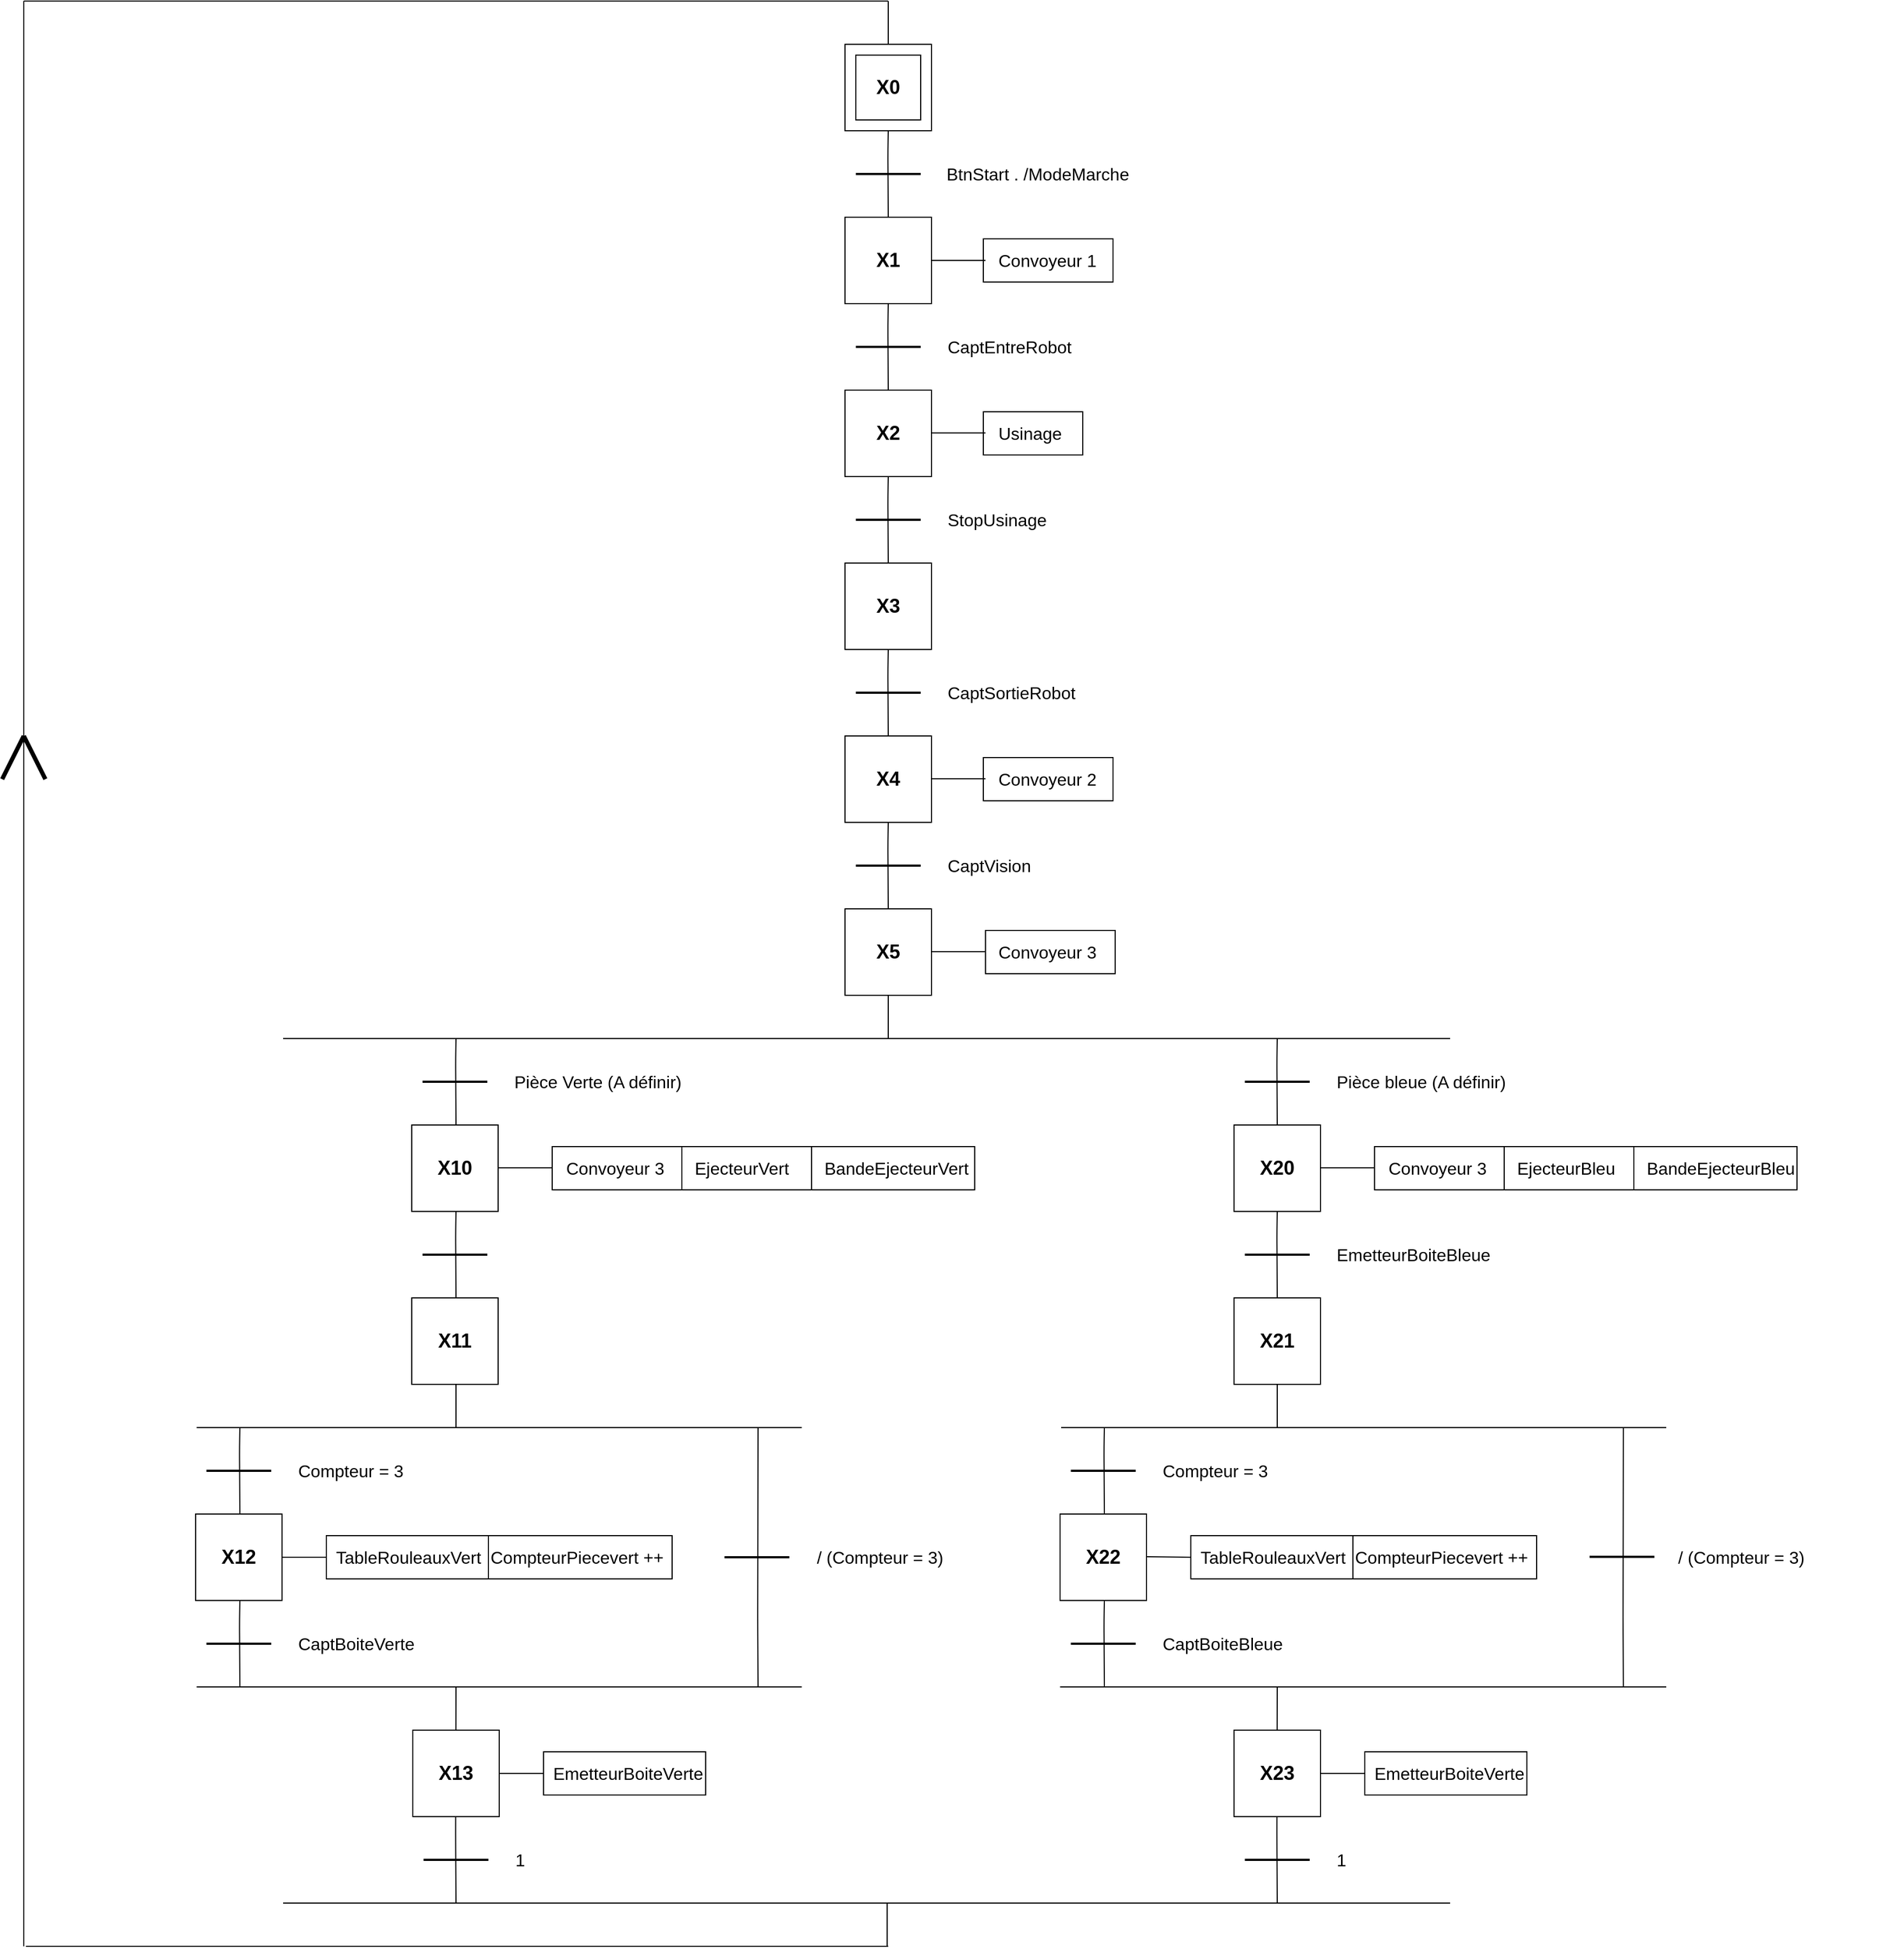 <mxfile version="12.9.10" type="github"><diagram id="VACi37imHskyundU5H1E" name="Page-1"><mxGraphModel dx="4287" dy="2996" grid="1" gridSize="10" guides="1" tooltips="1" connect="1" arrows="1" fold="1" page="1" pageScale="1" pageWidth="827" pageHeight="1169" math="0" shadow="0"><root><object label="" id="0"><mxCell/></object><mxCell id="1" parent="0"/><mxCell id="uFdm-P2WvE3M775zOYVF-7" value="" style="rounded=0;whiteSpace=wrap;html=1;fillColor=none;gradientColor=none;" parent="1" vertex="1"><mxGeometry x="49.0" y="-60" width="120" height="40" as="geometry"/></mxCell><mxCell id="pG-HJHoj7xEh51rD5Gyk-8" value="" style="group" parent="1" vertex="1" connectable="0"><mxGeometry x="320" y="-1080" width="80" height="80" as="geometry"/></mxCell><mxCell id="pG-HJHoj7xEh51rD5Gyk-7" value="" style="whiteSpace=wrap;html=1;aspect=fixed;" parent="pG-HJHoj7xEh51rD5Gyk-8" vertex="1"><mxGeometry width="80" height="80" as="geometry"/></mxCell><mxCell id="pG-HJHoj7xEh51rD5Gyk-1" value="" style="whiteSpace=wrap;html=1;aspect=fixed;" parent="pG-HJHoj7xEh51rD5Gyk-8" vertex="1"><mxGeometry x="10" y="10" width="60" height="60" as="geometry"/></mxCell><mxCell id="pG-HJHoj7xEh51rD5Gyk-20" value="&lt;font size=&quot;1&quot;&gt;&lt;b style=&quot;font-size: 18px&quot;&gt;X0&lt;/b&gt;&lt;/font&gt;" style="text;html=1;strokeColor=none;fillColor=none;align=center;verticalAlign=middle;whiteSpace=wrap;rounded=0;" parent="pG-HJHoj7xEh51rD5Gyk-8" vertex="1"><mxGeometry x="20" y="30" width="40" height="20" as="geometry"/></mxCell><mxCell id="pG-HJHoj7xEh51rD5Gyk-9" value="" style="endArrow=none;html=1;entryX=0.5;entryY=1;entryDx=0;entryDy=0;exitX=0.5;exitY=0;exitDx=0;exitDy=0;" parent="1" source="pG-HJHoj7xEh51rD5Gyk-10" target="pG-HJHoj7xEh51rD5Gyk-7" edge="1"><mxGeometry width="50" height="50" relative="1" as="geometry"><mxPoint x="360" y="-960" as="sourcePoint"/><mxPoint x="359.66" y="-1000" as="targetPoint"/><Array as="points"><mxPoint x="359.66" y="-980"/></Array></mxGeometry></mxCell><mxCell id="pG-HJHoj7xEh51rD5Gyk-10" value="" style="whiteSpace=wrap;html=1;aspect=fixed;" parent="1" vertex="1"><mxGeometry x="320.0" y="-920" width="80" height="80" as="geometry"/></mxCell><mxCell id="pG-HJHoj7xEh51rD5Gyk-11" value="" style="endArrow=none;html=1;strokeWidth=2;" parent="1" edge="1"><mxGeometry width="50" height="50" relative="1" as="geometry"><mxPoint x="330" y="-960" as="sourcePoint"/><mxPoint x="390" y="-960" as="targetPoint"/></mxGeometry></mxCell><mxCell id="pG-HJHoj7xEh51rD5Gyk-12" value="" style="endArrow=none;html=1;entryX=0.5;entryY=1;entryDx=0;entryDy=0;exitX=0.5;exitY=0;exitDx=0;exitDy=0;" parent="1" source="pG-HJHoj7xEh51rD5Gyk-13" edge="1"><mxGeometry width="50" height="50" relative="1" as="geometry"><mxPoint x="360" y="-800" as="sourcePoint"/><mxPoint x="360" y="-840" as="targetPoint"/><Array as="points"><mxPoint x="359.66" y="-820"/></Array></mxGeometry></mxCell><mxCell id="pG-HJHoj7xEh51rD5Gyk-13" value="" style="whiteSpace=wrap;html=1;aspect=fixed;" parent="1" vertex="1"><mxGeometry x="320.0" y="-760" width="80" height="80" as="geometry"/></mxCell><mxCell id="pG-HJHoj7xEh51rD5Gyk-14" value="" style="endArrow=none;html=1;strokeWidth=2;" parent="1" edge="1"><mxGeometry width="50" height="50" relative="1" as="geometry"><mxPoint x="330" y="-800" as="sourcePoint"/><mxPoint x="390" y="-800" as="targetPoint"/></mxGeometry></mxCell><mxCell id="pG-HJHoj7xEh51rD5Gyk-15" value="" style="endArrow=none;html=1;entryX=0.5;entryY=1;entryDx=0;entryDy=0;exitX=0.5;exitY=0;exitDx=0;exitDy=0;" parent="1" source="pG-HJHoj7xEh51rD5Gyk-16" edge="1"><mxGeometry width="50" height="50" relative="1" as="geometry"><mxPoint x="360" y="-640" as="sourcePoint"/><mxPoint x="360" y="-680" as="targetPoint"/><Array as="points"><mxPoint x="359.66" y="-660"/></Array></mxGeometry></mxCell><mxCell id="pG-HJHoj7xEh51rD5Gyk-16" value="" style="whiteSpace=wrap;html=1;aspect=fixed;" parent="1" vertex="1"><mxGeometry x="320.0" y="-600" width="80" height="80" as="geometry"/></mxCell><mxCell id="pG-HJHoj7xEh51rD5Gyk-17" value="" style="endArrow=none;html=1;strokeWidth=2;" parent="1" edge="1"><mxGeometry width="50" height="50" relative="1" as="geometry"><mxPoint x="330" y="-640" as="sourcePoint"/><mxPoint x="390" y="-640" as="targetPoint"/></mxGeometry></mxCell><mxCell id="pG-HJHoj7xEh51rD5Gyk-19" value="&lt;font style=&quot;font-size: 16px&quot;&gt;BtnStart . /ModeMarche&lt;/font&gt;" style="text;html=1;strokeColor=none;fillColor=none;align=left;verticalAlign=middle;whiteSpace=wrap;rounded=0;" parent="1" vertex="1"><mxGeometry x="412" y="-970" width="236" height="20" as="geometry"/></mxCell><mxCell id="pG-HJHoj7xEh51rD5Gyk-21" value="&lt;font size=&quot;1&quot;&gt;&lt;b style=&quot;font-size: 18px&quot;&gt;X1&lt;/b&gt;&lt;/font&gt;" style="text;html=1;strokeColor=none;fillColor=none;align=center;verticalAlign=middle;whiteSpace=wrap;rounded=0;" parent="1" vertex="1"><mxGeometry x="340" y="-890" width="40" height="20" as="geometry"/></mxCell><mxCell id="pG-HJHoj7xEh51rD5Gyk-22" value="&lt;font size=&quot;1&quot;&gt;&lt;b style=&quot;font-size: 18px&quot;&gt;X2&lt;/b&gt;&lt;/font&gt;" style="text;html=1;strokeColor=none;fillColor=none;align=center;verticalAlign=middle;whiteSpace=wrap;rounded=0;" parent="1" vertex="1"><mxGeometry x="340" y="-730" width="40" height="20" as="geometry"/></mxCell><mxCell id="pG-HJHoj7xEh51rD5Gyk-28" value="" style="endArrow=none;html=1;strokeWidth=1;exitX=0.5;exitY=0;exitDx=0;exitDy=0;" parent="1" source="pG-HJHoj7xEh51rD5Gyk-7" edge="1"><mxGeometry width="50" height="50" relative="1" as="geometry"><mxPoint x="362" y="-1090" as="sourcePoint"/><mxPoint x="360" y="-1120" as="targetPoint"/></mxGeometry></mxCell><mxCell id="pG-HJHoj7xEh51rD5Gyk-30" value="" style="endArrow=none;html=1;strokeWidth=1;" parent="1" edge="1"><mxGeometry width="50" height="50" relative="1" as="geometry"><mxPoint x="-440" y="-1120" as="sourcePoint"/><mxPoint x="360" y="-1120" as="targetPoint"/></mxGeometry></mxCell><mxCell id="pG-HJHoj7xEh51rD5Gyk-31" value="&lt;font size=&quot;1&quot;&gt;&lt;b style=&quot;font-size: 18px&quot;&gt;X3&lt;/b&gt;&lt;/font&gt;" style="text;html=1;strokeColor=none;fillColor=none;align=center;verticalAlign=middle;whiteSpace=wrap;rounded=0;" parent="1" vertex="1"><mxGeometry x="340" y="-570" width="40" height="20" as="geometry"/></mxCell><mxCell id="pG-HJHoj7xEh51rD5Gyk-32" value="&lt;font style=&quot;font-size: 16px&quot;&gt;Convoyeur 1&lt;/font&gt;" style="text;html=1;strokeColor=none;fillColor=none;align=left;verticalAlign=middle;whiteSpace=wrap;rounded=0;" parent="1" vertex="1"><mxGeometry x="460" y="-890" width="236" height="20" as="geometry"/></mxCell><mxCell id="pG-HJHoj7xEh51rD5Gyk-33" value="" style="endArrow=none;html=1;strokeWidth=1;" parent="1" edge="1"><mxGeometry width="50" height="50" relative="1" as="geometry"><mxPoint x="400" y="-880" as="sourcePoint"/><mxPoint x="450" y="-880" as="targetPoint"/></mxGeometry></mxCell><mxCell id="pG-HJHoj7xEh51rD5Gyk-35" value="&lt;font style=&quot;font-size: 16px&quot;&gt;CaptEntreRobot&lt;br&gt;&lt;/font&gt;" style="text;html=1;strokeColor=none;fillColor=none;align=left;verticalAlign=middle;whiteSpace=wrap;rounded=0;" parent="1" vertex="1"><mxGeometry x="413" y="-810" width="236" height="20" as="geometry"/></mxCell><mxCell id="pG-HJHoj7xEh51rD5Gyk-36" value="" style="endArrow=none;html=1;strokeWidth=1;" parent="1" edge="1"><mxGeometry width="50" height="50" relative="1" as="geometry"><mxPoint x="400" y="-720.34" as="sourcePoint"/><mxPoint x="450" y="-720.34" as="targetPoint"/></mxGeometry></mxCell><mxCell id="pG-HJHoj7xEh51rD5Gyk-37" value="&lt;font style=&quot;font-size: 16px&quot;&gt;Usinage&lt;/font&gt;" style="text;html=1;strokeColor=none;fillColor=none;align=left;verticalAlign=middle;whiteSpace=wrap;rounded=0;" parent="1" vertex="1"><mxGeometry x="460" y="-730" width="236" height="20" as="geometry"/></mxCell><mxCell id="pG-HJHoj7xEh51rD5Gyk-38" value="&lt;font style=&quot;font-size: 16px&quot;&gt;StopUsinage&lt;br&gt;&lt;/font&gt;" style="text;html=1;strokeColor=none;fillColor=none;align=left;verticalAlign=middle;whiteSpace=wrap;rounded=0;" parent="1" vertex="1"><mxGeometry x="413" y="-650" width="236" height="20" as="geometry"/></mxCell><mxCell id="pG-HJHoj7xEh51rD5Gyk-39" value="" style="endArrow=none;html=1;entryX=0.5;entryY=1;entryDx=0;entryDy=0;exitX=0.5;exitY=0;exitDx=0;exitDy=0;" parent="1" source="pG-HJHoj7xEh51rD5Gyk-40" edge="1"><mxGeometry width="50" height="50" relative="1" as="geometry"><mxPoint x="360" y="-480" as="sourcePoint"/><mxPoint x="360" y="-520.0" as="targetPoint"/><Array as="points"><mxPoint x="359.66" y="-500"/></Array></mxGeometry></mxCell><mxCell id="pG-HJHoj7xEh51rD5Gyk-40" value="" style="whiteSpace=wrap;html=1;aspect=fixed;" parent="1" vertex="1"><mxGeometry x="320.0" y="-440" width="80" height="80" as="geometry"/></mxCell><mxCell id="pG-HJHoj7xEh51rD5Gyk-41" value="" style="endArrow=none;html=1;strokeWidth=2;" parent="1" edge="1"><mxGeometry width="50" height="50" relative="1" as="geometry"><mxPoint x="330" y="-480.0" as="sourcePoint"/><mxPoint x="390" y="-480.0" as="targetPoint"/></mxGeometry></mxCell><mxCell id="pG-HJHoj7xEh51rD5Gyk-42" value="&lt;font size=&quot;1&quot;&gt;&lt;b style=&quot;font-size: 18px&quot;&gt;X4&lt;/b&gt;&lt;/font&gt;" style="text;html=1;strokeColor=none;fillColor=none;align=center;verticalAlign=middle;whiteSpace=wrap;rounded=0;" parent="1" vertex="1"><mxGeometry x="340" y="-410" width="40" height="20" as="geometry"/></mxCell><mxCell id="pG-HJHoj7xEh51rD5Gyk-43" value="&lt;font style=&quot;font-size: 16px&quot;&gt;CaptSortieRobot&lt;br&gt;&lt;/font&gt;" style="text;html=1;strokeColor=none;fillColor=none;align=left;verticalAlign=middle;whiteSpace=wrap;rounded=0;" parent="1" vertex="1"><mxGeometry x="413" y="-490" width="236" height="20" as="geometry"/></mxCell><mxCell id="pG-HJHoj7xEh51rD5Gyk-44" value="" style="endArrow=none;html=1;strokeWidth=1;" parent="1" edge="1"><mxGeometry width="50" height="50" relative="1" as="geometry"><mxPoint x="400" y="-400.34" as="sourcePoint"/><mxPoint x="450" y="-400.34" as="targetPoint"/></mxGeometry></mxCell><mxCell id="pG-HJHoj7xEh51rD5Gyk-45" value="&lt;font style=&quot;font-size: 16px&quot;&gt;Convoyeur 2&lt;/font&gt;" style="text;html=1;strokeColor=none;fillColor=none;align=left;verticalAlign=middle;whiteSpace=wrap;rounded=0;" parent="1" vertex="1"><mxGeometry x="460" y="-410" width="236" height="20" as="geometry"/></mxCell><mxCell id="pG-HJHoj7xEh51rD5Gyk-55" value="" style="group" parent="1" vertex="1" connectable="0"><mxGeometry x="320.0" y="-340" width="376.0" height="140" as="geometry"/></mxCell><mxCell id="pG-HJHoj7xEh51rD5Gyk-54" value="" style="group" parent="pG-HJHoj7xEh51rD5Gyk-55" vertex="1" connectable="0"><mxGeometry width="376.0" height="140" as="geometry"/></mxCell><mxCell id="pG-HJHoj7xEh51rD5Gyk-46" value="" style="endArrow=none;html=1;entryX=0.5;entryY=1;entryDx=0;entryDy=0;exitX=0.5;exitY=0;exitDx=0;exitDy=0;" parent="pG-HJHoj7xEh51rD5Gyk-54" source="pG-HJHoj7xEh51rD5Gyk-47" edge="1"><mxGeometry width="50" height="50" relative="1" as="geometry"><mxPoint x="40.0" y="20" as="sourcePoint"/><mxPoint x="40.0" y="-20" as="targetPoint"/><Array as="points"><mxPoint x="39.66"/></Array></mxGeometry></mxCell><mxCell id="pG-HJHoj7xEh51rD5Gyk-47" value="" style="whiteSpace=wrap;html=1;aspect=fixed;" parent="pG-HJHoj7xEh51rD5Gyk-54" vertex="1"><mxGeometry y="60" width="80" height="80" as="geometry"/></mxCell><mxCell id="pG-HJHoj7xEh51rD5Gyk-48" value="" style="endArrow=none;html=1;strokeWidth=2;" parent="pG-HJHoj7xEh51rD5Gyk-54" edge="1"><mxGeometry width="50" height="50" relative="1" as="geometry"><mxPoint x="10.0" y="20" as="sourcePoint"/><mxPoint x="70.0" y="20" as="targetPoint"/></mxGeometry></mxCell><mxCell id="pG-HJHoj7xEh51rD5Gyk-49" value="&lt;font size=&quot;1&quot;&gt;&lt;b style=&quot;font-size: 18px&quot;&gt;X5&lt;/b&gt;&lt;/font&gt;" style="text;html=1;strokeColor=none;fillColor=none;align=center;verticalAlign=middle;whiteSpace=wrap;rounded=0;" parent="pG-HJHoj7xEh51rD5Gyk-54" vertex="1"><mxGeometry x="20.0" y="90" width="40" height="20" as="geometry"/></mxCell><mxCell id="pG-HJHoj7xEh51rD5Gyk-50" value="&lt;font style=&quot;font-size: 16px&quot;&gt;CaptVision&lt;br&gt;&lt;/font&gt;" style="text;html=1;strokeColor=none;fillColor=none;align=left;verticalAlign=middle;whiteSpace=wrap;rounded=0;" parent="pG-HJHoj7xEh51rD5Gyk-54" vertex="1"><mxGeometry x="93.0" y="10" width="236" height="20" as="geometry"/></mxCell><mxCell id="pG-HJHoj7xEh51rD5Gyk-51" value="" style="endArrow=none;html=1;strokeWidth=1;" parent="pG-HJHoj7xEh51rD5Gyk-54" edge="1"><mxGeometry width="50" height="50" relative="1" as="geometry"><mxPoint x="80.0" y="99.66" as="sourcePoint"/><mxPoint x="130.0" y="99.66" as="targetPoint"/></mxGeometry></mxCell><mxCell id="pG-HJHoj7xEh51rD5Gyk-52" value="&lt;font style=&quot;font-size: 16px&quot;&gt;Convoyeur 3&lt;/font&gt;" style="text;html=1;strokeColor=none;fillColor=none;align=left;verticalAlign=middle;whiteSpace=wrap;rounded=0;" parent="pG-HJHoj7xEh51rD5Gyk-54" vertex="1"><mxGeometry x="140.0" y="90" width="236" height="20" as="geometry"/></mxCell><mxCell id="uFdm-P2WvE3M775zOYVF-2" value="" style="rounded=0;whiteSpace=wrap;html=1;fillColor=none;gradientColor=none;" parent="pG-HJHoj7xEh51rD5Gyk-54" vertex="1"><mxGeometry x="130" y="80" width="120" height="40" as="geometry"/></mxCell><mxCell id="pG-HJHoj7xEh51rD5Gyk-56" value="" style="endArrow=none;html=1;strokeWidth=1;entryX=0.5;entryY=1;entryDx=0;entryDy=0;" parent="1" target="pG-HJHoj7xEh51rD5Gyk-47" edge="1"><mxGeometry width="50" height="50" relative="1" as="geometry"><mxPoint x="360" y="-160" as="sourcePoint"/><mxPoint x="370" y="-180" as="targetPoint"/></mxGeometry></mxCell><mxCell id="pG-HJHoj7xEh51rD5Gyk-58" value="" style="endArrow=none;html=1;strokeWidth=1;" parent="1" edge="1"><mxGeometry width="50" height="50" relative="1" as="geometry"><mxPoint x="-200" y="-160" as="sourcePoint"/><mxPoint x="880" y="-160" as="targetPoint"/></mxGeometry></mxCell><mxCell id="pG-HJHoj7xEh51rD5Gyk-59" value="" style="endArrow=none;html=1;entryX=0.5;entryY=1;entryDx=0;entryDy=0;exitX=0.5;exitY=0;exitDx=0;exitDy=0;" parent="1" edge="1"><mxGeometry width="50" height="50" relative="1" as="geometry"><mxPoint x="-40" y="-80" as="sourcePoint"/><mxPoint x="-40" y="-160" as="targetPoint"/><Array as="points"><mxPoint x="-40.34" y="-140"/></Array></mxGeometry></mxCell><mxCell id="pG-HJHoj7xEh51rD5Gyk-60" value="" style="whiteSpace=wrap;html=1;aspect=fixed;" parent="1" vertex="1"><mxGeometry x="-81.0" y="-80" width="80" height="80" as="geometry"/></mxCell><mxCell id="pG-HJHoj7xEh51rD5Gyk-61" value="" style="endArrow=none;html=1;strokeWidth=2;" parent="1" edge="1"><mxGeometry width="50" height="50" relative="1" as="geometry"><mxPoint x="-71" y="-120" as="sourcePoint"/><mxPoint x="-11" y="-120" as="targetPoint"/></mxGeometry></mxCell><mxCell id="pG-HJHoj7xEh51rD5Gyk-62" value="" style="endArrow=none;html=1;entryX=0.5;entryY=1;entryDx=0;entryDy=0;exitX=0.5;exitY=0;exitDx=0;exitDy=0;" parent="1" edge="1"><mxGeometry width="50" height="50" relative="1" as="geometry"><mxPoint x="-40" y="80" as="sourcePoint"/><mxPoint x="-40" as="targetPoint"/><Array as="points"><mxPoint x="-40.34" y="20"/></Array></mxGeometry></mxCell><mxCell id="pG-HJHoj7xEh51rD5Gyk-63" value="" style="whiteSpace=wrap;html=1;aspect=fixed;" parent="1" vertex="1"><mxGeometry x="-81.0" y="80" width="80" height="80" as="geometry"/></mxCell><mxCell id="pG-HJHoj7xEh51rD5Gyk-64" value="" style="endArrow=none;html=1;strokeWidth=2;" parent="1" edge="1"><mxGeometry width="50" height="50" relative="1" as="geometry"><mxPoint x="-71" y="40" as="sourcePoint"/><mxPoint x="-11" y="40" as="targetPoint"/></mxGeometry></mxCell><mxCell id="pG-HJHoj7xEh51rD5Gyk-65" value="&lt;font size=&quot;1&quot;&gt;&lt;b style=&quot;font-size: 18px&quot;&gt;X10&lt;/b&gt;&lt;/font&gt;" style="text;html=1;strokeColor=none;fillColor=none;align=center;verticalAlign=middle;whiteSpace=wrap;rounded=0;" parent="1" vertex="1"><mxGeometry x="-61" y="-50" width="40" height="20" as="geometry"/></mxCell><mxCell id="pG-HJHoj7xEh51rD5Gyk-66" value="&lt;font size=&quot;1&quot;&gt;&lt;b style=&quot;font-size: 18px&quot;&gt;X11&lt;/b&gt;&lt;/font&gt;" style="text;html=1;strokeColor=none;fillColor=none;align=center;verticalAlign=middle;whiteSpace=wrap;rounded=0;" parent="1" vertex="1"><mxGeometry x="-61" y="110" width="40" height="20" as="geometry"/></mxCell><mxCell id="pG-HJHoj7xEh51rD5Gyk-67" value="&lt;font style=&quot;font-size: 16px&quot;&gt;Pièce Verte (A définir)&lt;/font&gt;" style="text;html=1;strokeColor=none;fillColor=none;align=left;verticalAlign=middle;whiteSpace=wrap;rounded=0;" parent="1" vertex="1"><mxGeometry x="12" y="-130" width="188" height="20" as="geometry"/></mxCell><mxCell id="pG-HJHoj7xEh51rD5Gyk-68" value="" style="endArrow=none;html=1;strokeWidth=1;" parent="1" edge="1"><mxGeometry width="50" height="50" relative="1" as="geometry"><mxPoint x="-1" y="-40.34" as="sourcePoint"/><mxPoint x="49" y="-40.34" as="targetPoint"/></mxGeometry></mxCell><mxCell id="pG-HJHoj7xEh51rD5Gyk-70" value="" style="endArrow=none;html=1;entryX=0.5;entryY=1;entryDx=0;entryDy=0;exitX=0.5;exitY=0;exitDx=0;exitDy=0;" parent="1" source="pG-HJHoj7xEh51rD5Gyk-71" edge="1"><mxGeometry width="50" height="50" relative="1" as="geometry"><mxPoint x="720" y="-120" as="sourcePoint"/><mxPoint x="720" y="-160" as="targetPoint"/><Array as="points"><mxPoint x="719.66" y="-140"/></Array></mxGeometry></mxCell><mxCell id="pG-HJHoj7xEh51rD5Gyk-71" value="" style="whiteSpace=wrap;html=1;aspect=fixed;" parent="1" vertex="1"><mxGeometry x="680.0" y="-80" width="80" height="80" as="geometry"/></mxCell><mxCell id="pG-HJHoj7xEh51rD5Gyk-72" value="" style="endArrow=none;html=1;strokeWidth=2;" parent="1" edge="1"><mxGeometry width="50" height="50" relative="1" as="geometry"><mxPoint x="690" y="-120" as="sourcePoint"/><mxPoint x="750" y="-120" as="targetPoint"/></mxGeometry></mxCell><mxCell id="pG-HJHoj7xEh51rD5Gyk-73" value="" style="endArrow=none;html=1;entryX=0.5;entryY=1;entryDx=0;entryDy=0;exitX=0.5;exitY=0;exitDx=0;exitDy=0;" parent="1" source="pG-HJHoj7xEh51rD5Gyk-74" edge="1"><mxGeometry width="50" height="50" relative="1" as="geometry"><mxPoint x="720" y="40" as="sourcePoint"/><mxPoint x="720" as="targetPoint"/><Array as="points"><mxPoint x="719.66" y="20"/></Array></mxGeometry></mxCell><mxCell id="pG-HJHoj7xEh51rD5Gyk-74" value="" style="whiteSpace=wrap;html=1;aspect=fixed;" parent="1" vertex="1"><mxGeometry x="680.0" y="80" width="80" height="80" as="geometry"/></mxCell><mxCell id="pG-HJHoj7xEh51rD5Gyk-75" value="" style="endArrow=none;html=1;strokeWidth=2;" parent="1" edge="1"><mxGeometry width="50" height="50" relative="1" as="geometry"><mxPoint x="690" y="40" as="sourcePoint"/><mxPoint x="750" y="40" as="targetPoint"/></mxGeometry></mxCell><mxCell id="pG-HJHoj7xEh51rD5Gyk-76" value="&lt;font size=&quot;1&quot;&gt;&lt;b style=&quot;font-size: 18px&quot;&gt;X20&lt;/b&gt;&lt;/font&gt;" style="text;html=1;strokeColor=none;fillColor=none;align=center;verticalAlign=middle;whiteSpace=wrap;rounded=0;" parent="1" vertex="1"><mxGeometry x="700" y="-50" width="40" height="20" as="geometry"/></mxCell><mxCell id="pG-HJHoj7xEh51rD5Gyk-77" value="&lt;font size=&quot;1&quot;&gt;&lt;b style=&quot;font-size: 18px&quot;&gt;X21&lt;/b&gt;&lt;/font&gt;" style="text;html=1;strokeColor=none;fillColor=none;align=center;verticalAlign=middle;whiteSpace=wrap;rounded=0;" parent="1" vertex="1"><mxGeometry x="700" y="110" width="40" height="20" as="geometry"/></mxCell><mxCell id="pG-HJHoj7xEh51rD5Gyk-78" value="&lt;font style=&quot;font-size: 16px&quot;&gt;Pièce bleue (A définir)&lt;br&gt;&lt;/font&gt;" style="text;html=1;strokeColor=none;fillColor=none;align=left;verticalAlign=middle;whiteSpace=wrap;rounded=0;" parent="1" vertex="1"><mxGeometry x="773" y="-130" width="236" height="20" as="geometry"/></mxCell><mxCell id="pG-HJHoj7xEh51rD5Gyk-79" value="" style="endArrow=none;html=1;strokeWidth=1;" parent="1" edge="1"><mxGeometry width="50" height="50" relative="1" as="geometry"><mxPoint x="760" y="-40.34" as="sourcePoint"/><mxPoint x="810" y="-40.34" as="targetPoint"/></mxGeometry></mxCell><mxCell id="pG-HJHoj7xEh51rD5Gyk-80" value="&lt;font style=&quot;font-size: 16px&quot;&gt;EmetteurBoiteBleue&lt;br&gt;&lt;/font&gt;" style="text;html=1;strokeColor=none;fillColor=none;align=left;verticalAlign=middle;whiteSpace=wrap;rounded=0;" parent="1" vertex="1"><mxGeometry x="773" y="30" width="236" height="20" as="geometry"/></mxCell><mxCell id="pG-HJHoj7xEh51rD5Gyk-81" value="" style="endArrow=none;html=1;strokeWidth=1;" parent="1" edge="1"><mxGeometry width="50" height="50" relative="1" as="geometry"><mxPoint x="-440" y="680" as="sourcePoint"/><mxPoint x="-440" y="-1120" as="targetPoint"/></mxGeometry></mxCell><mxCell id="pG-HJHoj7xEh51rD5Gyk-82" value="" style="endArrow=none;html=1;strokeWidth=4;" parent="1" edge="1"><mxGeometry width="50" height="50" relative="1" as="geometry"><mxPoint x="-460" y="-400" as="sourcePoint"/><mxPoint x="-440" y="-440" as="targetPoint"/></mxGeometry></mxCell><mxCell id="pG-HJHoj7xEh51rD5Gyk-83" value="" style="endArrow=none;html=1;strokeWidth=4;" parent="1" edge="1"><mxGeometry width="50" height="50" relative="1" as="geometry"><mxPoint x="-420" y="-400" as="sourcePoint"/><mxPoint x="-440" y="-440" as="targetPoint"/></mxGeometry></mxCell><mxCell id="uFdm-P2WvE3M775zOYVF-3" value="" style="rounded=0;whiteSpace=wrap;html=1;fillColor=none;gradientColor=none;" parent="1" vertex="1"><mxGeometry x="448.0" y="-420" width="120" height="40" as="geometry"/></mxCell><mxCell id="uFdm-P2WvE3M775zOYVF-4" value="" style="rounded=0;whiteSpace=wrap;html=1;fillColor=none;gradientColor=none;" parent="1" vertex="1"><mxGeometry x="448" y="-740" width="92" height="40" as="geometry"/></mxCell><mxCell id="uFdm-P2WvE3M775zOYVF-5" value="" style="rounded=0;whiteSpace=wrap;html=1;fillColor=none;gradientColor=none;" parent="1" vertex="1"><mxGeometry x="448.0" y="-900" width="120" height="40" as="geometry"/></mxCell><mxCell id="uFdm-P2WvE3M775zOYVF-6" value="&lt;font style=&quot;font-size: 16px&quot;&gt;Convoyeur 3&lt;/font&gt;" style="text;html=1;strokeColor=none;fillColor=none;align=left;verticalAlign=middle;whiteSpace=wrap;rounded=0;" parent="1" vertex="1"><mxGeometry x="60" y="-50" width="100" height="20" as="geometry"/></mxCell><mxCell id="uFdm-P2WvE3M775zOYVF-8" value="" style="rounded=0;whiteSpace=wrap;html=1;fillColor=none;gradientColor=none;" parent="1" vertex="1"><mxGeometry x="169" y="-60" width="120" height="40" as="geometry"/></mxCell><mxCell id="uFdm-P2WvE3M775zOYVF-9" value="" style="endArrow=none;html=1;strokeWidth=1;entryX=0.5;entryY=1;entryDx=0;entryDy=0;" parent="1" edge="1"><mxGeometry width="50" height="50" relative="1" as="geometry"><mxPoint x="-40" y="200" as="sourcePoint"/><mxPoint x="-40" y="160" as="targetPoint"/></mxGeometry></mxCell><mxCell id="uFdm-P2WvE3M775zOYVF-13" value="" style="endArrow=none;html=1;strokeWidth=1;" parent="1" edge="1"><mxGeometry width="50" height="50" relative="1" as="geometry"><mxPoint x="-280" y="200" as="sourcePoint"/><mxPoint x="280" y="200" as="targetPoint"/></mxGeometry></mxCell><mxCell id="uFdm-P2WvE3M775zOYVF-15" value="" style="endArrow=none;html=1;entryX=0.5;entryY=1;entryDx=0;entryDy=0;exitX=0.5;exitY=0;exitDx=0;exitDy=0;" parent="1" edge="1"><mxGeometry width="50" height="50" relative="1" as="geometry"><mxPoint x="-240.0" y="280" as="sourcePoint"/><mxPoint x="-240.0" y="200" as="targetPoint"/><Array as="points"><mxPoint x="-240.34" y="220"/></Array></mxGeometry></mxCell><mxCell id="uFdm-P2WvE3M775zOYVF-16" value="" style="whiteSpace=wrap;html=1;aspect=fixed;" parent="1" vertex="1"><mxGeometry x="-281.0" y="280" width="80" height="80" as="geometry"/></mxCell><mxCell id="uFdm-P2WvE3M775zOYVF-17" value="" style="endArrow=none;html=1;strokeWidth=2;" parent="1" edge="1"><mxGeometry width="50" height="50" relative="1" as="geometry"><mxPoint x="-271" y="240" as="sourcePoint"/><mxPoint x="-211" y="240" as="targetPoint"/></mxGeometry></mxCell><mxCell id="uFdm-P2WvE3M775zOYVF-18" value="" style="endArrow=none;html=1;entryX=0.5;entryY=1;entryDx=0;entryDy=0;exitX=0.5;exitY=0;exitDx=0;exitDy=0;" parent="1" edge="1"><mxGeometry width="50" height="50" relative="1" as="geometry"><mxPoint x="-240.0" y="440" as="sourcePoint"/><mxPoint x="-240.0" y="360" as="targetPoint"/><Array as="points"><mxPoint x="-240.34" y="380"/></Array></mxGeometry></mxCell><mxCell id="uFdm-P2WvE3M775zOYVF-19" value="" style="endArrow=none;html=1;strokeWidth=2;" parent="1" edge="1"><mxGeometry width="50" height="50" relative="1" as="geometry"><mxPoint x="-271" y="400" as="sourcePoint"/><mxPoint x="-211" y="400" as="targetPoint"/></mxGeometry></mxCell><mxCell id="uFdm-P2WvE3M775zOYVF-20" value="&lt;font size=&quot;1&quot;&gt;&lt;b style=&quot;font-size: 18px&quot;&gt;X12&lt;/b&gt;&lt;/font&gt;" style="text;html=1;strokeColor=none;fillColor=none;align=center;verticalAlign=middle;whiteSpace=wrap;rounded=0;" parent="1" vertex="1"><mxGeometry x="-261" y="310" width="40" height="20" as="geometry"/></mxCell><mxCell id="uFdm-P2WvE3M775zOYVF-21" value="&lt;span style=&quot;font-size: 16px&quot;&gt;Compteur = 3&lt;/span&gt;" style="text;html=1;strokeColor=none;fillColor=none;align=left;verticalAlign=middle;whiteSpace=wrap;rounded=0;" parent="1" vertex="1"><mxGeometry x="-188" y="230" width="188" height="20" as="geometry"/></mxCell><mxCell id="uFdm-P2WvE3M775zOYVF-22" value="&lt;font style=&quot;font-size: 16px&quot;&gt;CaptBoiteVerte&lt;br&gt;&lt;/font&gt;" style="text;html=1;strokeColor=none;fillColor=none;align=left;verticalAlign=middle;whiteSpace=wrap;rounded=0;" parent="1" vertex="1"><mxGeometry x="-188" y="390" width="128" height="20" as="geometry"/></mxCell><mxCell id="uFdm-P2WvE3M775zOYVF-25" value="" style="endArrow=none;html=1;strokeWidth=2;" parent="1" edge="1"><mxGeometry width="50" height="50" relative="1" as="geometry"><mxPoint x="208.5" y="320" as="sourcePoint"/><mxPoint x="268.5" y="320" as="targetPoint"/></mxGeometry></mxCell><mxCell id="uFdm-P2WvE3M775zOYVF-26" value="" style="endArrow=none;html=1;exitX=0.5;exitY=0;exitDx=0;exitDy=0;" parent="1" edge="1"><mxGeometry width="50" height="50" relative="1" as="geometry"><mxPoint x="239.5" y="440" as="sourcePoint"/><mxPoint x="239.5" y="200" as="targetPoint"/><Array as="points"><mxPoint x="239.16" y="380"/></Array></mxGeometry></mxCell><mxCell id="uFdm-P2WvE3M775zOYVF-29" value="&lt;font style=&quot;font-size: 16px&quot;&gt;/ (Compteur = 3)&lt;/font&gt;" style="text;html=1;strokeColor=none;fillColor=none;align=left;verticalAlign=middle;whiteSpace=wrap;rounded=0;" parent="1" vertex="1"><mxGeometry x="291.5" y="310" width="198" height="20" as="geometry"/></mxCell><mxCell id="uFdm-P2WvE3M775zOYVF-31" value="" style="endArrow=none;html=1;strokeWidth=1;" parent="1" edge="1"><mxGeometry width="50" height="50" relative="1" as="geometry"><mxPoint x="-280" y="440" as="sourcePoint"/><mxPoint x="280" y="440" as="targetPoint"/></mxGeometry></mxCell><mxCell id="uFdm-P2WvE3M775zOYVF-39" value="" style="endArrow=none;html=1;exitX=0.5;exitY=0;exitDx=0;exitDy=0;" parent="1" edge="1"><mxGeometry width="50" height="50" relative="1" as="geometry"><mxPoint x="-40" y="640" as="sourcePoint"/><mxPoint x="-40" y="440" as="targetPoint"/><Array as="points"><mxPoint x="-40.34" y="580"/></Array></mxGeometry></mxCell><mxCell id="uFdm-P2WvE3M775zOYVF-46" value="" style="endArrow=none;html=1;strokeWidth=1;" parent="1" edge="1"><mxGeometry width="50" height="50" relative="1" as="geometry"><mxPoint x="-200" y="640" as="sourcePoint"/><mxPoint x="880" y="640" as="targetPoint"/></mxGeometry></mxCell><mxCell id="uFdm-P2WvE3M775zOYVF-48" value="" style="endArrow=none;html=1;strokeWidth=1;entryX=0.5;entryY=1;entryDx=0;entryDy=0;" parent="1" edge="1"><mxGeometry width="50" height="50" relative="1" as="geometry"><mxPoint x="359" y="680" as="sourcePoint"/><mxPoint x="359" y="640" as="targetPoint"/></mxGeometry></mxCell><mxCell id="uFdm-P2WvE3M775zOYVF-50" value="" style="endArrow=none;html=1;strokeWidth=1;" parent="1" edge="1"><mxGeometry width="50" height="50" relative="1" as="geometry"><mxPoint x="-438" y="680" as="sourcePoint"/><mxPoint x="360" y="680" as="targetPoint"/></mxGeometry></mxCell><mxCell id="uFdm-P2WvE3M775zOYVF-52" value="" style="endArrow=none;html=1;strokeWidth=1;entryX=0.5;entryY=1;entryDx=0;entryDy=0;" parent="1" edge="1"><mxGeometry width="50" height="50" relative="1" as="geometry"><mxPoint x="720" y="200" as="sourcePoint"/><mxPoint x="720" y="160" as="targetPoint"/></mxGeometry></mxCell><mxCell id="uFdm-P2WvE3M775zOYVF-53" value="" style="endArrow=none;html=1;strokeWidth=1;" parent="1" edge="1"><mxGeometry width="50" height="50" relative="1" as="geometry"><mxPoint x="520" y="200" as="sourcePoint"/><mxPoint x="1080" y="200" as="targetPoint"/></mxGeometry></mxCell><mxCell id="uFdm-P2WvE3M775zOYVF-54" value="" style="endArrow=none;html=1;entryX=0.5;entryY=1;entryDx=0;entryDy=0;exitX=0.5;exitY=0;exitDx=0;exitDy=0;" parent="1" edge="1"><mxGeometry width="50" height="50" relative="1" as="geometry"><mxPoint x="560" y="280" as="sourcePoint"/><mxPoint x="560" y="200" as="targetPoint"/><Array as="points"><mxPoint x="559.66" y="220"/></Array></mxGeometry></mxCell><mxCell id="uFdm-P2WvE3M775zOYVF-55" value="" style="whiteSpace=wrap;html=1;aspect=fixed;" parent="1" vertex="1"><mxGeometry x="519.0" y="280" width="80" height="80" as="geometry"/></mxCell><mxCell id="uFdm-P2WvE3M775zOYVF-56" value="" style="endArrow=none;html=1;strokeWidth=2;" parent="1" edge="1"><mxGeometry width="50" height="50" relative="1" as="geometry"><mxPoint x="529" y="240" as="sourcePoint"/><mxPoint x="589" y="240" as="targetPoint"/></mxGeometry></mxCell><mxCell id="uFdm-P2WvE3M775zOYVF-57" value="" style="endArrow=none;html=1;entryX=0.5;entryY=1;entryDx=0;entryDy=0;exitX=0.5;exitY=0;exitDx=0;exitDy=0;" parent="1" edge="1"><mxGeometry width="50" height="50" relative="1" as="geometry"><mxPoint x="560" y="440" as="sourcePoint"/><mxPoint x="560" y="360" as="targetPoint"/><Array as="points"><mxPoint x="559.66" y="380"/></Array></mxGeometry></mxCell><mxCell id="uFdm-P2WvE3M775zOYVF-58" value="" style="endArrow=none;html=1;strokeWidth=2;" parent="1" edge="1"><mxGeometry width="50" height="50" relative="1" as="geometry"><mxPoint x="529" y="400" as="sourcePoint"/><mxPoint x="589" y="400" as="targetPoint"/></mxGeometry></mxCell><mxCell id="uFdm-P2WvE3M775zOYVF-59" value="&lt;font size=&quot;1&quot;&gt;&lt;b style=&quot;font-size: 18px&quot;&gt;X22&lt;/b&gt;&lt;/font&gt;" style="text;html=1;strokeColor=none;fillColor=none;align=center;verticalAlign=middle;whiteSpace=wrap;rounded=0;" parent="1" vertex="1"><mxGeometry x="539" y="310" width="40" height="20" as="geometry"/></mxCell><mxCell id="uFdm-P2WvE3M775zOYVF-60" value="&lt;font style=&quot;font-size: 16px&quot;&gt;Compteur = 3&lt;/font&gt;" style="text;html=1;strokeColor=none;fillColor=none;align=left;verticalAlign=middle;whiteSpace=wrap;rounded=0;" parent="1" vertex="1"><mxGeometry x="612" y="230" width="188" height="20" as="geometry"/></mxCell><mxCell id="uFdm-P2WvE3M775zOYVF-61" value="&lt;font style=&quot;font-size: 16px&quot;&gt;CaptBoiteBleue&lt;br&gt;&lt;/font&gt;" style="text;html=1;strokeColor=none;fillColor=none;align=left;verticalAlign=middle;whiteSpace=wrap;rounded=0;" parent="1" vertex="1"><mxGeometry x="612" y="390" width="236" height="20" as="geometry"/></mxCell><mxCell id="uFdm-P2WvE3M775zOYVF-65" value="" style="endArrow=none;html=1;exitX=0.5;exitY=0;exitDx=0;exitDy=0;" parent="1" edge="1"><mxGeometry width="50" height="50" relative="1" as="geometry"><mxPoint x="1040.34" y="440" as="sourcePoint"/><mxPoint x="1040.34" y="200" as="targetPoint"/><Array as="points"><mxPoint x="1040" y="380"/></Array></mxGeometry></mxCell><mxCell id="uFdm-P2WvE3M775zOYVF-66" value="" style="endArrow=none;html=1;strokeWidth=2;" parent="1" edge="1"><mxGeometry width="50" height="50" relative="1" as="geometry"><mxPoint x="1009" y="319.58" as="sourcePoint"/><mxPoint x="1069" y="319.58" as="targetPoint"/></mxGeometry></mxCell><mxCell id="uFdm-P2WvE3M775zOYVF-70" value="" style="endArrow=none;html=1;strokeWidth=1;" parent="1" edge="1"><mxGeometry width="50" height="50" relative="1" as="geometry"><mxPoint x="519" y="440" as="sourcePoint"/><mxPoint x="1080" y="440" as="targetPoint"/></mxGeometry></mxCell><mxCell id="uFdm-P2WvE3M775zOYVF-72" value="" style="endArrow=none;html=1;exitX=0.5;exitY=0;exitDx=0;exitDy=0;" parent="1" edge="1"><mxGeometry width="50" height="50" relative="1" as="geometry"><mxPoint x="720" y="640" as="sourcePoint"/><mxPoint x="720" y="440" as="targetPoint"/><Array as="points"><mxPoint x="719.66" y="580"/></Array></mxGeometry></mxCell><mxCell id="uFdm-P2WvE3M775zOYVF-75" value="&lt;font style=&quot;font-size: 16px&quot;&gt;&lt;br&gt;&lt;/font&gt;" style="text;html=1;strokeColor=none;fillColor=none;align=left;verticalAlign=middle;whiteSpace=wrap;rounded=0;" parent="1" vertex="1"><mxGeometry x="773" y="590" width="106" height="20" as="geometry"/></mxCell><mxCell id="Xxqxk4Q40JCaoxF1TCv4-9" value="&lt;font style=&quot;font-size: 16px&quot;&gt;EjecteurVert&lt;/font&gt;" style="text;html=1;strokeColor=none;fillColor=none;align=left;verticalAlign=middle;whiteSpace=wrap;rounded=0;" parent="1" vertex="1"><mxGeometry x="179" y="-50" width="100" height="20" as="geometry"/></mxCell><mxCell id="Xxqxk4Q40JCaoxF1TCv4-10" value="" style="rounded=0;whiteSpace=wrap;html=1;fillColor=none;gradientColor=none;" parent="1" vertex="1"><mxGeometry x="289" y="-60" width="151" height="40" as="geometry"/></mxCell><mxCell id="Xxqxk4Q40JCaoxF1TCv4-11" value="&lt;font style=&quot;font-size: 16px&quot;&gt;BandeEjecteurVert&lt;/font&gt;" style="text;html=1;strokeColor=none;fillColor=none;align=left;verticalAlign=middle;whiteSpace=wrap;rounded=0;" parent="1" vertex="1"><mxGeometry x="299" y="-50" width="100" height="20" as="geometry"/></mxCell><mxCell id="Xxqxk4Q40JCaoxF1TCv4-13" value="" style="rounded=0;whiteSpace=wrap;html=1;fillColor=none;gradientColor=none;" parent="1" vertex="1"><mxGeometry x="810.0" y="-60" width="120" height="40" as="geometry"/></mxCell><mxCell id="Xxqxk4Q40JCaoxF1TCv4-14" value="&lt;font style=&quot;font-size: 16px&quot;&gt;Convoyeur 3&lt;/font&gt;" style="text;html=1;strokeColor=none;fillColor=none;align=left;verticalAlign=middle;whiteSpace=wrap;rounded=0;" parent="1" vertex="1"><mxGeometry x="821" y="-50" width="100" height="20" as="geometry"/></mxCell><mxCell id="Xxqxk4Q40JCaoxF1TCv4-15" value="" style="rounded=0;whiteSpace=wrap;html=1;fillColor=none;gradientColor=none;" parent="1" vertex="1"><mxGeometry x="930" y="-60" width="120" height="40" as="geometry"/></mxCell><mxCell id="Xxqxk4Q40JCaoxF1TCv4-16" value="&lt;font style=&quot;font-size: 16px&quot;&gt;EjecteurBleu&lt;/font&gt;" style="text;html=1;strokeColor=none;fillColor=none;align=left;verticalAlign=middle;whiteSpace=wrap;rounded=0;" parent="1" vertex="1"><mxGeometry x="940" y="-50" width="100" height="20" as="geometry"/></mxCell><mxCell id="Xxqxk4Q40JCaoxF1TCv4-17" value="" style="rounded=0;whiteSpace=wrap;html=1;fillColor=none;gradientColor=none;" parent="1" vertex="1"><mxGeometry x="1050" y="-60" width="151" height="40" as="geometry"/></mxCell><mxCell id="Xxqxk4Q40JCaoxF1TCv4-18" value="&lt;font style=&quot;font-size: 16px&quot;&gt;BandeEjecteurBleu&lt;/font&gt;" style="text;html=1;strokeColor=none;fillColor=none;align=left;verticalAlign=middle;whiteSpace=wrap;rounded=0;" parent="1" vertex="1"><mxGeometry x="1060" y="-50" width="100" height="20" as="geometry"/></mxCell><mxCell id="Xxqxk4Q40JCaoxF1TCv4-20" value="" style="rounded=0;whiteSpace=wrap;html=1;fillColor=none;gradientColor=none;" parent="1" vertex="1"><mxGeometry x="-160" y="300" width="150" height="40" as="geometry"/></mxCell><mxCell id="Xxqxk4Q40JCaoxF1TCv4-21" value="&lt;font style=&quot;font-size: 16px&quot;&gt;TableRouleauxVert&lt;/font&gt;" style="text;html=1;strokeColor=none;fillColor=none;align=left;verticalAlign=middle;whiteSpace=wrap;rounded=0;" parent="1" vertex="1"><mxGeometry x="-153" y="310" width="140" height="20" as="geometry"/></mxCell><mxCell id="Xxqxk4Q40JCaoxF1TCv4-22" value="" style="endArrow=none;html=1;strokeWidth=1;entryX=0;entryY=0.5;entryDx=0;entryDy=0;exitX=1;exitY=0.5;exitDx=0;exitDy=0;" parent="1" source="uFdm-P2WvE3M775zOYVF-16" target="Xxqxk4Q40JCaoxF1TCv4-20" edge="1"><mxGeometry width="50" height="50" relative="1" as="geometry"><mxPoint x="-201" y="319.5" as="sourcePoint"/><mxPoint x="-160" y="319" as="targetPoint"/></mxGeometry></mxCell><mxCell id="Xxqxk4Q40JCaoxF1TCv4-27" value="&lt;font style=&quot;font-size: 16px&quot;&gt;/ (Compteur = 3)&lt;/font&gt;" style="text;html=1;strokeColor=none;fillColor=none;align=left;verticalAlign=middle;whiteSpace=wrap;rounded=0;" parent="1" vertex="1"><mxGeometry x="1089" y="310" width="210" height="20" as="geometry"/></mxCell><mxCell id="Xxqxk4Q40JCaoxF1TCv4-33" value="" style="rounded=0;whiteSpace=wrap;html=1;fillColor=none;gradientColor=none;" parent="1" vertex="1"><mxGeometry x="-10" y="300" width="170" height="40" as="geometry"/></mxCell><mxCell id="Xxqxk4Q40JCaoxF1TCv4-34" value="&lt;span style=&quot;font-size: 16px&quot;&gt;CompteurPiecevert ++&lt;/span&gt;" style="text;html=1;strokeColor=none;fillColor=none;align=left;verticalAlign=middle;whiteSpace=wrap;rounded=0;" parent="1" vertex="1"><mxGeometry x="-10" y="310" width="170" height="20" as="geometry"/></mxCell><mxCell id="Xxqxk4Q40JCaoxF1TCv4-39" value="" style="rounded=0;whiteSpace=wrap;html=1;fillColor=none;gradientColor=none;" parent="1" vertex="1"><mxGeometry x="640" y="300" width="150" height="40" as="geometry"/></mxCell><mxCell id="Xxqxk4Q40JCaoxF1TCv4-40" value="&lt;font style=&quot;font-size: 16px&quot;&gt;TableRouleauxVert&lt;/font&gt;" style="text;html=1;strokeColor=none;fillColor=none;align=left;verticalAlign=middle;whiteSpace=wrap;rounded=0;" parent="1" vertex="1"><mxGeometry x="647" y="310" width="140" height="20" as="geometry"/></mxCell><mxCell id="Xxqxk4Q40JCaoxF1TCv4-41" value="" style="endArrow=none;html=1;strokeWidth=1;entryX=0;entryY=0.5;entryDx=0;entryDy=0;" parent="1" target="Xxqxk4Q40JCaoxF1TCv4-39" edge="1"><mxGeometry width="50" height="50" relative="1" as="geometry"><mxPoint x="599" y="319.5" as="sourcePoint"/><mxPoint x="640" y="319" as="targetPoint"/></mxGeometry></mxCell><mxCell id="Xxqxk4Q40JCaoxF1TCv4-42" value="" style="rounded=0;whiteSpace=wrap;html=1;fillColor=none;gradientColor=none;" parent="1" vertex="1"><mxGeometry x="790" y="300" width="170" height="40" as="geometry"/></mxCell><mxCell id="Xxqxk4Q40JCaoxF1TCv4-43" value="&lt;span style=&quot;font-size: 16px&quot;&gt;CompteurPiecevert ++&lt;/span&gt;" style="text;html=1;strokeColor=none;fillColor=none;align=left;verticalAlign=middle;whiteSpace=wrap;rounded=0;" parent="1" vertex="1"><mxGeometry x="790" y="310" width="170" height="20" as="geometry"/></mxCell><mxCell id="Xxqxk4Q40JCaoxF1TCv4-51" value="" style="whiteSpace=wrap;html=1;aspect=fixed;" parent="1" vertex="1"><mxGeometry x="-80" y="480" width="80" height="80" as="geometry"/></mxCell><mxCell id="Xxqxk4Q40JCaoxF1TCv4-52" value="&lt;font size=&quot;1&quot;&gt;&lt;b style=&quot;font-size: 18px&quot;&gt;X13&lt;/b&gt;&lt;/font&gt;" style="text;html=1;strokeColor=none;fillColor=none;align=center;verticalAlign=middle;whiteSpace=wrap;rounded=0;" parent="1" vertex="1"><mxGeometry x="-60" y="510" width="40" height="20" as="geometry"/></mxCell><mxCell id="Xxqxk4Q40JCaoxF1TCv4-53" value="" style="rounded=0;whiteSpace=wrap;html=1;fillColor=none;gradientColor=none;" parent="1" vertex="1"><mxGeometry x="41" y="500" width="150" height="40" as="geometry"/></mxCell><mxCell id="Xxqxk4Q40JCaoxF1TCv4-54" value="&lt;font style=&quot;font-size: 16px&quot;&gt;EmetteurBoiteVerte&lt;/font&gt;" style="text;html=1;strokeColor=none;fillColor=none;align=left;verticalAlign=middle;whiteSpace=wrap;rounded=0;" parent="1" vertex="1"><mxGeometry x="48" y="510" width="140" height="20" as="geometry"/></mxCell><mxCell id="Xxqxk4Q40JCaoxF1TCv4-55" value="" style="endArrow=none;html=1;strokeWidth=1;entryX=0;entryY=0.5;entryDx=0;entryDy=0;exitX=1;exitY=0.5;exitDx=0;exitDy=0;" parent="1" source="Xxqxk4Q40JCaoxF1TCv4-51" target="Xxqxk4Q40JCaoxF1TCv4-53" edge="1"><mxGeometry width="50" height="50" relative="1" as="geometry"><mxPoint y="519.5" as="sourcePoint"/><mxPoint x="41" y="519" as="targetPoint"/></mxGeometry></mxCell><mxCell id="Xxqxk4Q40JCaoxF1TCv4-58" value="" style="endArrow=none;html=1;strokeWidth=2;" parent="1" edge="1"><mxGeometry width="50" height="50" relative="1" as="geometry"><mxPoint x="-70" y="600.0" as="sourcePoint"/><mxPoint x="-10" y="600.0" as="targetPoint"/></mxGeometry></mxCell><mxCell id="Xxqxk4Q40JCaoxF1TCv4-59" value="&lt;font style=&quot;font-size: 16px&quot;&gt;1&lt;br&gt;&lt;/font&gt;" style="text;html=1;strokeColor=none;fillColor=none;align=left;verticalAlign=middle;whiteSpace=wrap;rounded=0;" parent="1" vertex="1"><mxGeometry x="13" y="590" width="128" height="20" as="geometry"/></mxCell><mxCell id="Xxqxk4Q40JCaoxF1TCv4-61" value="" style="whiteSpace=wrap;html=1;aspect=fixed;" parent="1" vertex="1"><mxGeometry x="680" y="480" width="80" height="80" as="geometry"/></mxCell><mxCell id="Xxqxk4Q40JCaoxF1TCv4-62" value="&lt;font size=&quot;1&quot;&gt;&lt;b style=&quot;font-size: 18px&quot;&gt;X23&lt;/b&gt;&lt;/font&gt;" style="text;html=1;strokeColor=none;fillColor=none;align=center;verticalAlign=middle;whiteSpace=wrap;rounded=0;" parent="1" vertex="1"><mxGeometry x="700" y="510" width="40" height="20" as="geometry"/></mxCell><mxCell id="Xxqxk4Q40JCaoxF1TCv4-63" value="" style="rounded=0;whiteSpace=wrap;html=1;fillColor=none;gradientColor=none;" parent="1" vertex="1"><mxGeometry x="801" y="500" width="150" height="40" as="geometry"/></mxCell><mxCell id="Xxqxk4Q40JCaoxF1TCv4-64" value="&lt;font style=&quot;font-size: 16px&quot;&gt;EmetteurBoiteVerte&lt;/font&gt;" style="text;html=1;strokeColor=none;fillColor=none;align=left;verticalAlign=middle;whiteSpace=wrap;rounded=0;" parent="1" vertex="1"><mxGeometry x="808" y="510" width="140" height="20" as="geometry"/></mxCell><mxCell id="Xxqxk4Q40JCaoxF1TCv4-65" value="" style="endArrow=none;html=1;strokeWidth=1;entryX=0;entryY=0.5;entryDx=0;entryDy=0;exitX=1;exitY=0.5;exitDx=0;exitDy=0;" parent="1" source="Xxqxk4Q40JCaoxF1TCv4-61" target="Xxqxk4Q40JCaoxF1TCv4-63" edge="1"><mxGeometry width="50" height="50" relative="1" as="geometry"><mxPoint x="760" y="519.5" as="sourcePoint"/><mxPoint x="801" y="519" as="targetPoint"/></mxGeometry></mxCell><mxCell id="Xxqxk4Q40JCaoxF1TCv4-66" value="" style="endArrow=none;html=1;strokeWidth=2;" parent="1" edge="1"><mxGeometry width="50" height="50" relative="1" as="geometry"><mxPoint x="690" y="600" as="sourcePoint"/><mxPoint x="750" y="600" as="targetPoint"/></mxGeometry></mxCell><mxCell id="Xxqxk4Q40JCaoxF1TCv4-67" value="&lt;font style=&quot;font-size: 16px&quot;&gt;1&lt;br&gt;&lt;/font&gt;" style="text;html=1;strokeColor=none;fillColor=none;align=left;verticalAlign=middle;whiteSpace=wrap;rounded=0;" parent="1" vertex="1"><mxGeometry x="773" y="590" width="128" height="20" as="geometry"/></mxCell></root></mxGraphModel></diagram></mxfile>
